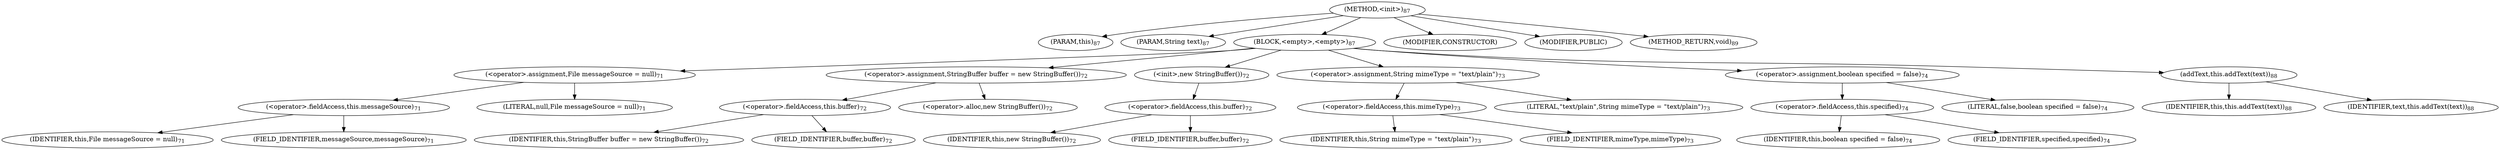 digraph "&lt;init&gt;" {  
"62" [label = <(METHOD,&lt;init&gt;)<SUB>87</SUB>> ]
"4" [label = <(PARAM,this)<SUB>87</SUB>> ]
"63" [label = <(PARAM,String text)<SUB>87</SUB>> ]
"64" [label = <(BLOCK,&lt;empty&gt;,&lt;empty&gt;)<SUB>87</SUB>> ]
"65" [label = <(&lt;operator&gt;.assignment,File messageSource = null)<SUB>71</SUB>> ]
"66" [label = <(&lt;operator&gt;.fieldAccess,this.messageSource)<SUB>71</SUB>> ]
"67" [label = <(IDENTIFIER,this,File messageSource = null)<SUB>71</SUB>> ]
"68" [label = <(FIELD_IDENTIFIER,messageSource,messageSource)<SUB>71</SUB>> ]
"69" [label = <(LITERAL,null,File messageSource = null)<SUB>71</SUB>> ]
"70" [label = <(&lt;operator&gt;.assignment,StringBuffer buffer = new StringBuffer())<SUB>72</SUB>> ]
"71" [label = <(&lt;operator&gt;.fieldAccess,this.buffer)<SUB>72</SUB>> ]
"72" [label = <(IDENTIFIER,this,StringBuffer buffer = new StringBuffer())<SUB>72</SUB>> ]
"73" [label = <(FIELD_IDENTIFIER,buffer,buffer)<SUB>72</SUB>> ]
"74" [label = <(&lt;operator&gt;.alloc,new StringBuffer())<SUB>72</SUB>> ]
"75" [label = <(&lt;init&gt;,new StringBuffer())<SUB>72</SUB>> ]
"76" [label = <(&lt;operator&gt;.fieldAccess,this.buffer)<SUB>72</SUB>> ]
"77" [label = <(IDENTIFIER,this,new StringBuffer())<SUB>72</SUB>> ]
"78" [label = <(FIELD_IDENTIFIER,buffer,buffer)<SUB>72</SUB>> ]
"79" [label = <(&lt;operator&gt;.assignment,String mimeType = &quot;text/plain&quot;)<SUB>73</SUB>> ]
"80" [label = <(&lt;operator&gt;.fieldAccess,this.mimeType)<SUB>73</SUB>> ]
"81" [label = <(IDENTIFIER,this,String mimeType = &quot;text/plain&quot;)<SUB>73</SUB>> ]
"82" [label = <(FIELD_IDENTIFIER,mimeType,mimeType)<SUB>73</SUB>> ]
"83" [label = <(LITERAL,&quot;text/plain&quot;,String mimeType = &quot;text/plain&quot;)<SUB>73</SUB>> ]
"84" [label = <(&lt;operator&gt;.assignment,boolean specified = false)<SUB>74</SUB>> ]
"85" [label = <(&lt;operator&gt;.fieldAccess,this.specified)<SUB>74</SUB>> ]
"86" [label = <(IDENTIFIER,this,boolean specified = false)<SUB>74</SUB>> ]
"87" [label = <(FIELD_IDENTIFIER,specified,specified)<SUB>74</SUB>> ]
"88" [label = <(LITERAL,false,boolean specified = false)<SUB>74</SUB>> ]
"89" [label = <(addText,this.addText(text))<SUB>88</SUB>> ]
"3" [label = <(IDENTIFIER,this,this.addText(text))<SUB>88</SUB>> ]
"90" [label = <(IDENTIFIER,text,this.addText(text))<SUB>88</SUB>> ]
"91" [label = <(MODIFIER,CONSTRUCTOR)> ]
"92" [label = <(MODIFIER,PUBLIC)> ]
"93" [label = <(METHOD_RETURN,void)<SUB>89</SUB>> ]
  "62" -> "4" 
  "62" -> "63" 
  "62" -> "64" 
  "62" -> "91" 
  "62" -> "92" 
  "62" -> "93" 
  "64" -> "65" 
  "64" -> "70" 
  "64" -> "75" 
  "64" -> "79" 
  "64" -> "84" 
  "64" -> "89" 
  "65" -> "66" 
  "65" -> "69" 
  "66" -> "67" 
  "66" -> "68" 
  "70" -> "71" 
  "70" -> "74" 
  "71" -> "72" 
  "71" -> "73" 
  "75" -> "76" 
  "76" -> "77" 
  "76" -> "78" 
  "79" -> "80" 
  "79" -> "83" 
  "80" -> "81" 
  "80" -> "82" 
  "84" -> "85" 
  "84" -> "88" 
  "85" -> "86" 
  "85" -> "87" 
  "89" -> "3" 
  "89" -> "90" 
}
